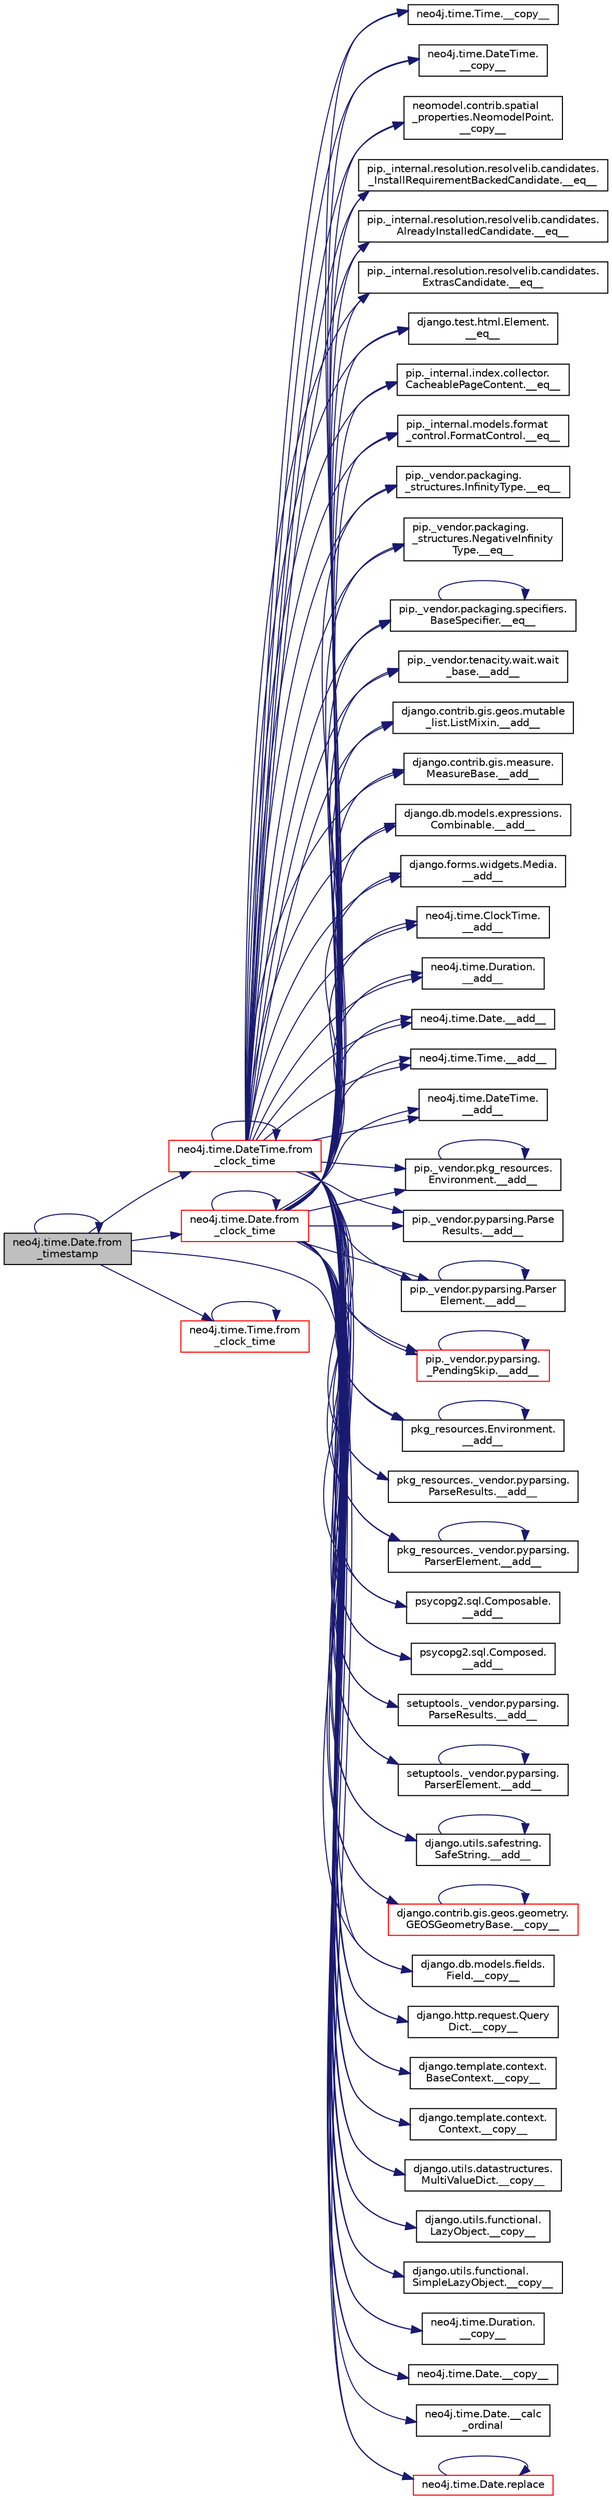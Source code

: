 digraph "neo4j.time.Date.from_timestamp"
{
 // LATEX_PDF_SIZE
  edge [fontname="Helvetica",fontsize="10",labelfontname="Helvetica",labelfontsize="10"];
  node [fontname="Helvetica",fontsize="10",shape=record];
  rankdir="LR";
  Node1 [label="neo4j.time.Date.from\l_timestamp",height=0.2,width=0.4,color="black", fillcolor="grey75", style="filled", fontcolor="black",tooltip=" "];
  Node1 -> Node2 [color="midnightblue",fontsize="10",style="solid",fontname="Helvetica"];
  Node2 [label="neo4j.time.Date.from\l_clock_time",height=0.2,width=0.4,color="red", fillcolor="white", style="filled",URL="$d1/d6f/classneo4j_1_1time_1_1_date.html#a6e815a48a02a3f3d230e95d923cfb43b",tooltip=" "];
  Node2 -> Node3 [color="midnightblue",fontsize="10",style="solid",fontname="Helvetica"];
  Node3 [label="pip._vendor.tenacity.wait.wait\l_base.__add__",height=0.2,width=0.4,color="black", fillcolor="white", style="filled",URL="$de/da6/classpip_1_1__vendor_1_1tenacity_1_1wait_1_1wait__base.html#a92a3b816a002ac9a87ff2714a5081dbe",tooltip=" "];
  Node2 -> Node4 [color="midnightblue",fontsize="10",style="solid",fontname="Helvetica"];
  Node4 [label="django.contrib.gis.geos.mutable\l_list.ListMixin.__add__",height=0.2,width=0.4,color="black", fillcolor="white", style="filled",URL="$d5/d0e/classdjango_1_1contrib_1_1gis_1_1geos_1_1mutable__list_1_1_list_mixin.html#a311c13afe26ca99e790333ae2dffc698",tooltip=" "];
  Node2 -> Node5 [color="midnightblue",fontsize="10",style="solid",fontname="Helvetica"];
  Node5 [label="django.contrib.gis.measure.\lMeasureBase.__add__",height=0.2,width=0.4,color="black", fillcolor="white", style="filled",URL="$d5/da4/classdjango_1_1contrib_1_1gis_1_1measure_1_1_measure_base.html#ade1ea33afd63dbc4a3fd59e76ca0b8b0",tooltip=" "];
  Node2 -> Node6 [color="midnightblue",fontsize="10",style="solid",fontname="Helvetica"];
  Node6 [label="django.db.models.expressions.\lCombinable.__add__",height=0.2,width=0.4,color="black", fillcolor="white", style="filled",URL="$d6/d99/classdjango_1_1db_1_1models_1_1expressions_1_1_combinable.html#aab92257e5c504ef440e1032c1d349398",tooltip=" "];
  Node2 -> Node7 [color="midnightblue",fontsize="10",style="solid",fontname="Helvetica"];
  Node7 [label="django.forms.widgets.Media.\l__add__",height=0.2,width=0.4,color="black", fillcolor="white", style="filled",URL="$d8/d46/classdjango_1_1forms_1_1widgets_1_1_media.html#a8777d334067c43f0f09c13a7e52859b7",tooltip=" "];
  Node2 -> Node8 [color="midnightblue",fontsize="10",style="solid",fontname="Helvetica"];
  Node8 [label="neo4j.time.ClockTime.\l__add__",height=0.2,width=0.4,color="black", fillcolor="white", style="filled",URL="$d9/d5f/classneo4j_1_1time_1_1_clock_time.html#a1e36d3db0d40040ba2bb8394640163de",tooltip=" "];
  Node2 -> Node9 [color="midnightblue",fontsize="10",style="solid",fontname="Helvetica"];
  Node9 [label="neo4j.time.Duration.\l__add__",height=0.2,width=0.4,color="black", fillcolor="white", style="filled",URL="$d3/d18/classneo4j_1_1time_1_1_duration.html#a69c5339e23dc20edb88cd1b784c66c47",tooltip=" "];
  Node2 -> Node10 [color="midnightblue",fontsize="10",style="solid",fontname="Helvetica"];
  Node10 [label="neo4j.time.Date.__add__",height=0.2,width=0.4,color="black", fillcolor="white", style="filled",URL="$d1/d6f/classneo4j_1_1time_1_1_date.html#a378dd3d8b6967be8b2ad985f8de13ee9",tooltip=" "];
  Node2 -> Node11 [color="midnightblue",fontsize="10",style="solid",fontname="Helvetica"];
  Node11 [label="neo4j.time.Time.__add__",height=0.2,width=0.4,color="black", fillcolor="white", style="filled",URL="$db/d2a/classneo4j_1_1time_1_1_time.html#a90eb5b94ab9a863f6c2aea14998e80de",tooltip=" "];
  Node2 -> Node12 [color="midnightblue",fontsize="10",style="solid",fontname="Helvetica"];
  Node12 [label="neo4j.time.DateTime.\l__add__",height=0.2,width=0.4,color="black", fillcolor="white", style="filled",URL="$d4/dcd/classneo4j_1_1time_1_1_date_time.html#a11857b4bc71b69e245ce73b0c57b1c84",tooltip=" "];
  Node2 -> Node13 [color="midnightblue",fontsize="10",style="solid",fontname="Helvetica"];
  Node13 [label="pip._vendor.pkg_resources.\lEnvironment.__add__",height=0.2,width=0.4,color="black", fillcolor="white", style="filled",URL="$de/d79/classpip_1_1__vendor_1_1pkg__resources_1_1_environment.html#af19db2a1b6a02b04c1aa294add7e9aad",tooltip=" "];
  Node13 -> Node13 [color="midnightblue",fontsize="10",style="solid",fontname="Helvetica"];
  Node2 -> Node14 [color="midnightblue",fontsize="10",style="solid",fontname="Helvetica"];
  Node14 [label="pip._vendor.pyparsing.Parse\lResults.__add__",height=0.2,width=0.4,color="black", fillcolor="white", style="filled",URL="$d3/d5b/classpip_1_1__vendor_1_1pyparsing_1_1_parse_results.html#a1cf710e23ead4a1e3a2bec462858ad14",tooltip=" "];
  Node2 -> Node15 [color="midnightblue",fontsize="10",style="solid",fontname="Helvetica"];
  Node15 [label="pip._vendor.pyparsing.Parser\lElement.__add__",height=0.2,width=0.4,color="black", fillcolor="white", style="filled",URL="$df/d7f/classpip_1_1__vendor_1_1pyparsing_1_1_parser_element.html#a0d585e312acf3c39459f56ac77effdd7",tooltip=" "];
  Node15 -> Node15 [color="midnightblue",fontsize="10",style="solid",fontname="Helvetica"];
  Node2 -> Node16 [color="midnightblue",fontsize="10",style="solid",fontname="Helvetica"];
  Node16 [label="pip._vendor.pyparsing.\l_PendingSkip.__add__",height=0.2,width=0.4,color="red", fillcolor="white", style="filled",URL="$d2/dea/classpip_1_1__vendor_1_1pyparsing_1_1___pending_skip.html#add4fa4df847c2ff61988c1a49876ab1d",tooltip=" "];
  Node16 -> Node16 [color="midnightblue",fontsize="10",style="solid",fontname="Helvetica"];
  Node2 -> Node154 [color="midnightblue",fontsize="10",style="solid",fontname="Helvetica"];
  Node154 [label="pkg_resources.Environment.\l__add__",height=0.2,width=0.4,color="black", fillcolor="white", style="filled",URL="$dd/d81/classpkg__resources_1_1_environment.html#a8f9750420dd62e8b71b0b2f06f424c57",tooltip=" "];
  Node154 -> Node154 [color="midnightblue",fontsize="10",style="solid",fontname="Helvetica"];
  Node2 -> Node155 [color="midnightblue",fontsize="10",style="solid",fontname="Helvetica"];
  Node155 [label="pkg_resources._vendor.pyparsing.\lParseResults.__add__",height=0.2,width=0.4,color="black", fillcolor="white", style="filled",URL="$d3/d93/classpkg__resources_1_1__vendor_1_1pyparsing_1_1_parse_results.html#a306264fe063fadeb4d5cd3e685dbab5a",tooltip=" "];
  Node2 -> Node156 [color="midnightblue",fontsize="10",style="solid",fontname="Helvetica"];
  Node156 [label="pkg_resources._vendor.pyparsing.\lParserElement.__add__",height=0.2,width=0.4,color="black", fillcolor="white", style="filled",URL="$de/df0/classpkg__resources_1_1__vendor_1_1pyparsing_1_1_parser_element.html#afa021ee7188faf2cffd826344563b6bf",tooltip=" "];
  Node156 -> Node156 [color="midnightblue",fontsize="10",style="solid",fontname="Helvetica"];
  Node2 -> Node157 [color="midnightblue",fontsize="10",style="solid",fontname="Helvetica"];
  Node157 [label="psycopg2.sql.Composable.\l__add__",height=0.2,width=0.4,color="black", fillcolor="white", style="filled",URL="$d8/d3d/classpsycopg2_1_1sql_1_1_composable.html#ad2393bf3155d7360afe64c2691625a7b",tooltip=" "];
  Node2 -> Node158 [color="midnightblue",fontsize="10",style="solid",fontname="Helvetica"];
  Node158 [label="psycopg2.sql.Composed.\l__add__",height=0.2,width=0.4,color="black", fillcolor="white", style="filled",URL="$d2/d36/classpsycopg2_1_1sql_1_1_composed.html#a56102b2631f8340faf87e838f088b8b0",tooltip=" "];
  Node2 -> Node159 [color="midnightblue",fontsize="10",style="solid",fontname="Helvetica"];
  Node159 [label="setuptools._vendor.pyparsing.\lParseResults.__add__",height=0.2,width=0.4,color="black", fillcolor="white", style="filled",URL="$df/d77/classsetuptools_1_1__vendor_1_1pyparsing_1_1_parse_results.html#aae26f4724430cb8dd32b50bfdacc0b91",tooltip=" "];
  Node2 -> Node160 [color="midnightblue",fontsize="10",style="solid",fontname="Helvetica"];
  Node160 [label="setuptools._vendor.pyparsing.\lParserElement.__add__",height=0.2,width=0.4,color="black", fillcolor="white", style="filled",URL="$d9/d25/classsetuptools_1_1__vendor_1_1pyparsing_1_1_parser_element.html#ad846d0bf79031f29ae3e9aa6274db70c",tooltip=" "];
  Node160 -> Node160 [color="midnightblue",fontsize="10",style="solid",fontname="Helvetica"];
  Node2 -> Node161 [color="midnightblue",fontsize="10",style="solid",fontname="Helvetica"];
  Node161 [label="django.utils.safestring.\lSafeString.__add__",height=0.2,width=0.4,color="black", fillcolor="white", style="filled",URL="$d8/de8/classdjango_1_1utils_1_1safestring_1_1_safe_string.html#af845f3c8eb442d7609f2697ec7fe6263",tooltip=" "];
  Node161 -> Node161 [color="midnightblue",fontsize="10",style="solid",fontname="Helvetica"];
  Node2 -> Node162 [color="midnightblue",fontsize="10",style="solid",fontname="Helvetica"];
  Node162 [label="neo4j.time.Date.__calc\l_ordinal",height=0.2,width=0.4,color="black", fillcolor="white", style="filled",URL="$d1/d6f/classneo4j_1_1time_1_1_date.html#ad5461639516e2a23902f8183fd841d9c",tooltip=" "];
  Node2 -> Node163 [color="midnightblue",fontsize="10",style="solid",fontname="Helvetica"];
  Node163 [label="django.contrib.gis.geos.geometry.\lGEOSGeometryBase.__copy__",height=0.2,width=0.4,color="red", fillcolor="white", style="filled",URL="$d0/d97/classdjango_1_1contrib_1_1gis_1_1geos_1_1geometry_1_1_g_e_o_s_geometry_base.html#ad0b8f9f034cdd53b3646bc83bebfee9d",tooltip=" "];
  Node163 -> Node163 [color="midnightblue",fontsize="10",style="solid",fontname="Helvetica"];
  Node2 -> Node2627 [color="midnightblue",fontsize="10",style="solid",fontname="Helvetica"];
  Node2627 [label="django.db.models.fields.\lField.__copy__",height=0.2,width=0.4,color="black", fillcolor="white", style="filled",URL="$db/d75/classdjango_1_1db_1_1models_1_1fields_1_1_field.html#aeb596c630dd7273754a85a78f96e2180",tooltip=" "];
  Node2 -> Node2628 [color="midnightblue",fontsize="10",style="solid",fontname="Helvetica"];
  Node2628 [label="django.http.request.Query\lDict.__copy__",height=0.2,width=0.4,color="black", fillcolor="white", style="filled",URL="$d3/dd6/classdjango_1_1http_1_1request_1_1_query_dict.html#ad0b0ecdeb383ad3fcbae7941ac389a50",tooltip=" "];
  Node2 -> Node2629 [color="midnightblue",fontsize="10",style="solid",fontname="Helvetica"];
  Node2629 [label="django.template.context.\lBaseContext.__copy__",height=0.2,width=0.4,color="black", fillcolor="white", style="filled",URL="$d9/da5/classdjango_1_1template_1_1context_1_1_base_context.html#a8be8692b35a381305ac02307b66085d3",tooltip=" "];
  Node2 -> Node2630 [color="midnightblue",fontsize="10",style="solid",fontname="Helvetica"];
  Node2630 [label="django.template.context.\lContext.__copy__",height=0.2,width=0.4,color="black", fillcolor="white", style="filled",URL="$da/d63/classdjango_1_1template_1_1context_1_1_context.html#a8216ea3dbc71e0c600d6511cf3758959",tooltip=" "];
  Node2 -> Node2631 [color="midnightblue",fontsize="10",style="solid",fontname="Helvetica"];
  Node2631 [label="django.utils.datastructures.\lMultiValueDict.__copy__",height=0.2,width=0.4,color="black", fillcolor="white", style="filled",URL="$d5/d02/classdjango_1_1utils_1_1datastructures_1_1_multi_value_dict.html#a0d8b4ddfbd1e4e7ef05e23ef6c8d4691",tooltip=" "];
  Node2 -> Node2632 [color="midnightblue",fontsize="10",style="solid",fontname="Helvetica"];
  Node2632 [label="django.utils.functional.\lLazyObject.__copy__",height=0.2,width=0.4,color="black", fillcolor="white", style="filled",URL="$d7/d7a/classdjango_1_1utils_1_1functional_1_1_lazy_object.html#aa0182241595e50b733c4ec521dbdae1b",tooltip=" "];
  Node2 -> Node2633 [color="midnightblue",fontsize="10",style="solid",fontname="Helvetica"];
  Node2633 [label="django.utils.functional.\lSimpleLazyObject.__copy__",height=0.2,width=0.4,color="black", fillcolor="white", style="filled",URL="$d3/d4f/classdjango_1_1utils_1_1functional_1_1_simple_lazy_object.html#a802427ac80654edc2302124f3ed02bc2",tooltip=" "];
  Node2 -> Node2634 [color="midnightblue",fontsize="10",style="solid",fontname="Helvetica"];
  Node2634 [label="neo4j.time.Duration.\l__copy__",height=0.2,width=0.4,color="black", fillcolor="white", style="filled",URL="$d3/d18/classneo4j_1_1time_1_1_duration.html#a3c3d411c05a28be4222ec772a31596cc",tooltip=" "];
  Node2 -> Node2635 [color="midnightblue",fontsize="10",style="solid",fontname="Helvetica"];
  Node2635 [label="neo4j.time.Date.__copy__",height=0.2,width=0.4,color="black", fillcolor="white", style="filled",URL="$d1/d6f/classneo4j_1_1time_1_1_date.html#a9ead6d0a5b1ad92014a3f98f6eea52bb",tooltip=" "];
  Node2 -> Node2636 [color="midnightblue",fontsize="10",style="solid",fontname="Helvetica"];
  Node2636 [label="neo4j.time.Time.__copy__",height=0.2,width=0.4,color="black", fillcolor="white", style="filled",URL="$db/d2a/classneo4j_1_1time_1_1_time.html#a2c661284c29c08241fe07505eddefc0f",tooltip=" "];
  Node2 -> Node2637 [color="midnightblue",fontsize="10",style="solid",fontname="Helvetica"];
  Node2637 [label="neo4j.time.DateTime.\l__copy__",height=0.2,width=0.4,color="black", fillcolor="white", style="filled",URL="$d4/dcd/classneo4j_1_1time_1_1_date_time.html#aef369d79577ae0351c4404a22c0b3c3b",tooltip=" "];
  Node2 -> Node2638 [color="midnightblue",fontsize="10",style="solid",fontname="Helvetica"];
  Node2638 [label="neomodel.contrib.spatial\l_properties.NeomodelPoint.\l__copy__",height=0.2,width=0.4,color="black", fillcolor="white", style="filled",URL="$dc/d60/classneomodel_1_1contrib_1_1spatial__properties_1_1_neomodel_point.html#a26a8d423ff103537ead35be921949899",tooltip=" "];
  Node2 -> Node1688 [color="midnightblue",fontsize="10",style="solid",fontname="Helvetica"];
  Node1688 [label="pip._internal.resolution.resolvelib.candidates.\l_InstallRequirementBackedCandidate.__eq__",height=0.2,width=0.4,color="black", fillcolor="white", style="filled",URL="$dc/d03/classpip_1_1__internal_1_1resolution_1_1resolvelib_1_1candidates_1_1___install_requirement_backed_candidate.html#a80c5349a179766765f471e0385a155f6",tooltip=" "];
  Node2 -> Node1689 [color="midnightblue",fontsize="10",style="solid",fontname="Helvetica"];
  Node1689 [label="pip._internal.resolution.resolvelib.candidates.\lAlreadyInstalledCandidate.__eq__",height=0.2,width=0.4,color="black", fillcolor="white", style="filled",URL="$d3/d4e/classpip_1_1__internal_1_1resolution_1_1resolvelib_1_1candidates_1_1_already_installed_candidate.html#a94393be14236fb68b64ac2b9f1e89d53",tooltip=" "];
  Node2 -> Node1690 [color="midnightblue",fontsize="10",style="solid",fontname="Helvetica"];
  Node1690 [label="pip._internal.resolution.resolvelib.candidates.\lExtrasCandidate.__eq__",height=0.2,width=0.4,color="black", fillcolor="white", style="filled",URL="$d8/df7/classpip_1_1__internal_1_1resolution_1_1resolvelib_1_1candidates_1_1_extras_candidate.html#a949c84c5eb56c70f71c4c71935436dc0",tooltip=" "];
  Node2 -> Node1687 [color="midnightblue",fontsize="10",style="solid",fontname="Helvetica"];
  Node1687 [label="django.test.html.Element.\l__eq__",height=0.2,width=0.4,color="black", fillcolor="white", style="filled",URL="$dc/d65/classdjango_1_1test_1_1html_1_1_element.html#a5a0ce6083928b86cd1f80f9e05eb5b97",tooltip=" "];
  Node2 -> Node1691 [color="midnightblue",fontsize="10",style="solid",fontname="Helvetica"];
  Node1691 [label="pip._internal.index.collector.\lCacheablePageContent.__eq__",height=0.2,width=0.4,color="black", fillcolor="white", style="filled",URL="$d0/de9/classpip_1_1__internal_1_1index_1_1collector_1_1_cacheable_page_content.html#ae4a6ec0fc0d739f93c0dd7e0847d6b6c",tooltip=" "];
  Node2 -> Node1692 [color="midnightblue",fontsize="10",style="solid",fontname="Helvetica"];
  Node1692 [label="pip._internal.models.format\l_control.FormatControl.__eq__",height=0.2,width=0.4,color="black", fillcolor="white", style="filled",URL="$df/d76/classpip_1_1__internal_1_1models_1_1format__control_1_1_format_control.html#a81d5af23c317eb0189c790017d13d035",tooltip=" "];
  Node2 -> Node1693 [color="midnightblue",fontsize="10",style="solid",fontname="Helvetica"];
  Node1693 [label="pip._vendor.packaging.\l_structures.InfinityType.__eq__",height=0.2,width=0.4,color="black", fillcolor="white", style="filled",URL="$d9/d7c/classpip_1_1__vendor_1_1packaging_1_1__structures_1_1_infinity_type.html#a4b5c65f25b76a750fa50bc65f7b8d806",tooltip=" "];
  Node2 -> Node1694 [color="midnightblue",fontsize="10",style="solid",fontname="Helvetica"];
  Node1694 [label="pip._vendor.packaging.\l_structures.NegativeInfinity\lType.__eq__",height=0.2,width=0.4,color="black", fillcolor="white", style="filled",URL="$df/d59/classpip_1_1__vendor_1_1packaging_1_1__structures_1_1_negative_infinity_type.html#a580583e20ff767a40fd38a504bb8f5b9",tooltip=" "];
  Node2 -> Node1695 [color="midnightblue",fontsize="10",style="solid",fontname="Helvetica"];
  Node1695 [label="pip._vendor.packaging.specifiers.\lBaseSpecifier.__eq__",height=0.2,width=0.4,color="black", fillcolor="white", style="filled",URL="$df/d1d/classpip_1_1__vendor_1_1packaging_1_1specifiers_1_1_base_specifier.html#a00a12252d929a8444d4b5902c07743b8",tooltip=" "];
  Node1695 -> Node1695 [color="midnightblue",fontsize="10",style="solid",fontname="Helvetica"];
  Node2 -> Node2 [color="midnightblue",fontsize="10",style="solid",fontname="Helvetica"];
  Node2 -> Node5521 [color="midnightblue",fontsize="10",style="solid",fontname="Helvetica"];
  Node5521 [label="neo4j.time.Date.replace",height=0.2,width=0.4,color="red", fillcolor="white", style="filled",URL="$d1/d6f/classneo4j_1_1time_1_1_date.html#a428ccfa809c979eab8c2cd9b7fc7be25",tooltip=" "];
  Node5521 -> Node5521 [color="midnightblue",fontsize="10",style="solid",fontname="Helvetica"];
  Node1 -> Node2623 [color="midnightblue",fontsize="10",style="solid",fontname="Helvetica"];
  Node2623 [label="neo4j.time.Time.from\l_clock_time",height=0.2,width=0.4,color="red", fillcolor="white", style="filled",URL="$db/d2a/classneo4j_1_1time_1_1_time.html#a5741bd59157c4d7fbfa5378dace3c505",tooltip=" "];
  Node2623 -> Node2623 [color="midnightblue",fontsize="10",style="solid",fontname="Helvetica"];
  Node1 -> Node2626 [color="midnightblue",fontsize="10",style="solid",fontname="Helvetica"];
  Node2626 [label="neo4j.time.DateTime.from\l_clock_time",height=0.2,width=0.4,color="red", fillcolor="white", style="filled",URL="$d4/dcd/classneo4j_1_1time_1_1_date_time.html#a12a2d4d1586b225b0a6156d4e6d4cc0c",tooltip=" "];
  Node2626 -> Node3 [color="midnightblue",fontsize="10",style="solid",fontname="Helvetica"];
  Node2626 -> Node4 [color="midnightblue",fontsize="10",style="solid",fontname="Helvetica"];
  Node2626 -> Node5 [color="midnightblue",fontsize="10",style="solid",fontname="Helvetica"];
  Node2626 -> Node6 [color="midnightblue",fontsize="10",style="solid",fontname="Helvetica"];
  Node2626 -> Node7 [color="midnightblue",fontsize="10",style="solid",fontname="Helvetica"];
  Node2626 -> Node8 [color="midnightblue",fontsize="10",style="solid",fontname="Helvetica"];
  Node2626 -> Node9 [color="midnightblue",fontsize="10",style="solid",fontname="Helvetica"];
  Node2626 -> Node10 [color="midnightblue",fontsize="10",style="solid",fontname="Helvetica"];
  Node2626 -> Node11 [color="midnightblue",fontsize="10",style="solid",fontname="Helvetica"];
  Node2626 -> Node12 [color="midnightblue",fontsize="10",style="solid",fontname="Helvetica"];
  Node2626 -> Node13 [color="midnightblue",fontsize="10",style="solid",fontname="Helvetica"];
  Node2626 -> Node14 [color="midnightblue",fontsize="10",style="solid",fontname="Helvetica"];
  Node2626 -> Node15 [color="midnightblue",fontsize="10",style="solid",fontname="Helvetica"];
  Node2626 -> Node16 [color="midnightblue",fontsize="10",style="solid",fontname="Helvetica"];
  Node2626 -> Node154 [color="midnightblue",fontsize="10",style="solid",fontname="Helvetica"];
  Node2626 -> Node155 [color="midnightblue",fontsize="10",style="solid",fontname="Helvetica"];
  Node2626 -> Node156 [color="midnightblue",fontsize="10",style="solid",fontname="Helvetica"];
  Node2626 -> Node157 [color="midnightblue",fontsize="10",style="solid",fontname="Helvetica"];
  Node2626 -> Node158 [color="midnightblue",fontsize="10",style="solid",fontname="Helvetica"];
  Node2626 -> Node159 [color="midnightblue",fontsize="10",style="solid",fontname="Helvetica"];
  Node2626 -> Node160 [color="midnightblue",fontsize="10",style="solid",fontname="Helvetica"];
  Node2626 -> Node161 [color="midnightblue",fontsize="10",style="solid",fontname="Helvetica"];
  Node2626 -> Node163 [color="midnightblue",fontsize="10",style="solid",fontname="Helvetica"];
  Node2626 -> Node2627 [color="midnightblue",fontsize="10",style="solid",fontname="Helvetica"];
  Node2626 -> Node2628 [color="midnightblue",fontsize="10",style="solid",fontname="Helvetica"];
  Node2626 -> Node2629 [color="midnightblue",fontsize="10",style="solid",fontname="Helvetica"];
  Node2626 -> Node2630 [color="midnightblue",fontsize="10",style="solid",fontname="Helvetica"];
  Node2626 -> Node2631 [color="midnightblue",fontsize="10",style="solid",fontname="Helvetica"];
  Node2626 -> Node2632 [color="midnightblue",fontsize="10",style="solid",fontname="Helvetica"];
  Node2626 -> Node2633 [color="midnightblue",fontsize="10",style="solid",fontname="Helvetica"];
  Node2626 -> Node2634 [color="midnightblue",fontsize="10",style="solid",fontname="Helvetica"];
  Node2626 -> Node2635 [color="midnightblue",fontsize="10",style="solid",fontname="Helvetica"];
  Node2626 -> Node2636 [color="midnightblue",fontsize="10",style="solid",fontname="Helvetica"];
  Node2626 -> Node2637 [color="midnightblue",fontsize="10",style="solid",fontname="Helvetica"];
  Node2626 -> Node2638 [color="midnightblue",fontsize="10",style="solid",fontname="Helvetica"];
  Node2626 -> Node1688 [color="midnightblue",fontsize="10",style="solid",fontname="Helvetica"];
  Node2626 -> Node1689 [color="midnightblue",fontsize="10",style="solid",fontname="Helvetica"];
  Node2626 -> Node1690 [color="midnightblue",fontsize="10",style="solid",fontname="Helvetica"];
  Node2626 -> Node1687 [color="midnightblue",fontsize="10",style="solid",fontname="Helvetica"];
  Node2626 -> Node1691 [color="midnightblue",fontsize="10",style="solid",fontname="Helvetica"];
  Node2626 -> Node1692 [color="midnightblue",fontsize="10",style="solid",fontname="Helvetica"];
  Node2626 -> Node1693 [color="midnightblue",fontsize="10",style="solid",fontname="Helvetica"];
  Node2626 -> Node1694 [color="midnightblue",fontsize="10",style="solid",fontname="Helvetica"];
  Node2626 -> Node1695 [color="midnightblue",fontsize="10",style="solid",fontname="Helvetica"];
  Node2626 -> Node2626 [color="midnightblue",fontsize="10",style="solid",fontname="Helvetica"];
  Node1 -> Node1 [color="midnightblue",fontsize="10",style="solid",fontname="Helvetica"];
  Node1 -> Node5521 [color="midnightblue",fontsize="10",style="solid",fontname="Helvetica"];
}

